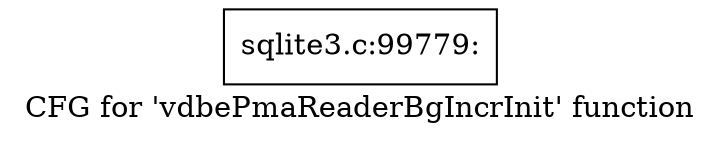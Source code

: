 digraph "CFG for 'vdbePmaReaderBgIncrInit' function" {
	label="CFG for 'vdbePmaReaderBgIncrInit' function";

	Node0x55c0f784e490 [shape=record,label="{sqlite3.c:99779:}"];
}
